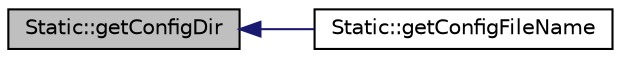 digraph "Static::getConfigDir"
{
  edge [fontname="Helvetica",fontsize="10",labelfontname="Helvetica",labelfontsize="10"];
  node [fontname="Helvetica",fontsize="10",shape=record];
  rankdir="LR";
  Node1 [label="Static::getConfigDir",height=0.2,width=0.4,color="black", fillcolor="grey75", style="filled", fontcolor="black"];
  Node1 -> Node2 [dir="back",color="midnightblue",fontsize="10",style="solid",fontname="Helvetica"];
  Node2 [label="Static::getConfigFileName",height=0.2,width=0.4,color="black", fillcolor="white", style="filled",URL="$class_static.html#ad162fbe9bf85ea4cf5978fc61f6a0745"];
}
